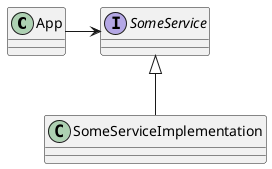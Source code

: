 @startuml
'https://plantuml.com/class-diagram

class App
interface SomeService
class SomeServiceImplementation

App -right-> SomeService
SomeServiceImplementation -up-|> SomeService

@enduml